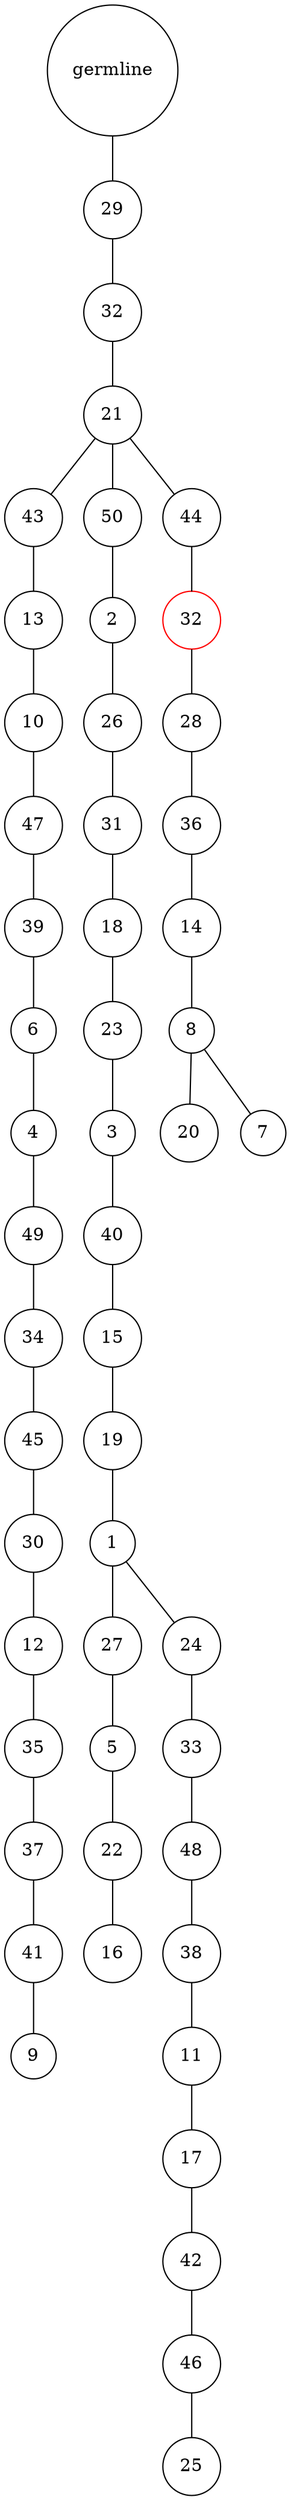 graph {
	rankdir=UD;
	splines=line;
	node [shape=circle]
	"0x7fe92c694610" [label="germline"];
	"0x7fe92c694640" [label="29"];
	"0x7fe92c694610" -- "0x7fe92c694640" ;
	"0x7fe92c694670" [label="32"];
	"0x7fe92c694640" -- "0x7fe92c694670" ;
	"0x7fe92c6946a0" [label="21"];
	"0x7fe92c694670" -- "0x7fe92c6946a0" ;
	"0x7fe92c6946d0" [label="43"];
	"0x7fe92c6946a0" -- "0x7fe92c6946d0" ;
	"0x7fe92c694700" [label="13"];
	"0x7fe92c6946d0" -- "0x7fe92c694700" ;
	"0x7fe92c694730" [label="10"];
	"0x7fe92c694700" -- "0x7fe92c694730" ;
	"0x7fe92c694760" [label="47"];
	"0x7fe92c694730" -- "0x7fe92c694760" ;
	"0x7fe92c694790" [label="39"];
	"0x7fe92c694760" -- "0x7fe92c694790" ;
	"0x7fe92c6947c0" [label="6"];
	"0x7fe92c694790" -- "0x7fe92c6947c0" ;
	"0x7fe92c6947f0" [label="4"];
	"0x7fe92c6947c0" -- "0x7fe92c6947f0" ;
	"0x7fe92c694820" [label="49"];
	"0x7fe92c6947f0" -- "0x7fe92c694820" ;
	"0x7fe92c694850" [label="34"];
	"0x7fe92c694820" -- "0x7fe92c694850" ;
	"0x7fe92c694880" [label="45"];
	"0x7fe92c694850" -- "0x7fe92c694880" ;
	"0x7fe92c6948b0" [label="30"];
	"0x7fe92c694880" -- "0x7fe92c6948b0" ;
	"0x7fe92c6948e0" [label="12"];
	"0x7fe92c6948b0" -- "0x7fe92c6948e0" ;
	"0x7fe92c694910" [label="35"];
	"0x7fe92c6948e0" -- "0x7fe92c694910" ;
	"0x7fe92c694940" [label="37"];
	"0x7fe92c694910" -- "0x7fe92c694940" ;
	"0x7fe92c694970" [label="41"];
	"0x7fe92c694940" -- "0x7fe92c694970" ;
	"0x7fe92c6949a0" [label="9"];
	"0x7fe92c694970" -- "0x7fe92c6949a0" ;
	"0x7fe92c6949d0" [label="50"];
	"0x7fe92c6946a0" -- "0x7fe92c6949d0" ;
	"0x7fe92c694a00" [label="2"];
	"0x7fe92c6949d0" -- "0x7fe92c694a00" ;
	"0x7fe92c694a30" [label="26"];
	"0x7fe92c694a00" -- "0x7fe92c694a30" ;
	"0x7fe92c694a60" [label="31"];
	"0x7fe92c694a30" -- "0x7fe92c694a60" ;
	"0x7fe92c694a90" [label="18"];
	"0x7fe92c694a60" -- "0x7fe92c694a90" ;
	"0x7fe92c694ac0" [label="23"];
	"0x7fe92c694a90" -- "0x7fe92c694ac0" ;
	"0x7fe92c694af0" [label="3"];
	"0x7fe92c694ac0" -- "0x7fe92c694af0" ;
	"0x7fe92c694b20" [label="40"];
	"0x7fe92c694af0" -- "0x7fe92c694b20" ;
	"0x7fe92c694b50" [label="15"];
	"0x7fe92c694b20" -- "0x7fe92c694b50" ;
	"0x7fe92c694b80" [label="19"];
	"0x7fe92c694b50" -- "0x7fe92c694b80" ;
	"0x7fe92c694bb0" [label="1"];
	"0x7fe92c694b80" -- "0x7fe92c694bb0" ;
	"0x7fe92c694be0" [label="27"];
	"0x7fe92c694bb0" -- "0x7fe92c694be0" ;
	"0x7fe92c694c10" [label="5"];
	"0x7fe92c694be0" -- "0x7fe92c694c10" ;
	"0x7fe92c694c40" [label="22"];
	"0x7fe92c694c10" -- "0x7fe92c694c40" ;
	"0x7fe92c694c70" [label="16"];
	"0x7fe92c694c40" -- "0x7fe92c694c70" ;
	"0x7fe92c694ca0" [label="24"];
	"0x7fe92c694bb0" -- "0x7fe92c694ca0" ;
	"0x7fe92c694cd0" [label="33"];
	"0x7fe92c694ca0" -- "0x7fe92c694cd0" ;
	"0x7fe92c694d00" [label="48"];
	"0x7fe92c694cd0" -- "0x7fe92c694d00" ;
	"0x7fe92c694d30" [label="38"];
	"0x7fe92c694d00" -- "0x7fe92c694d30" ;
	"0x7fe92c694d60" [label="11"];
	"0x7fe92c694d30" -- "0x7fe92c694d60" ;
	"0x7fe92c694d90" [label="17"];
	"0x7fe92c694d60" -- "0x7fe92c694d90" ;
	"0x7fe92c694dc0" [label="42"];
	"0x7fe92c694d90" -- "0x7fe92c694dc0" ;
	"0x7fe92c694df0" [label="46"];
	"0x7fe92c694dc0" -- "0x7fe92c694df0" ;
	"0x7fe92c694e20" [label="25"];
	"0x7fe92c694df0" -- "0x7fe92c694e20" ;
	"0x7fe92c694e50" [label="44"];
	"0x7fe92c6946a0" -- "0x7fe92c694e50" ;
	"0x7fe92c694e80" [label="32",color="red"];
	"0x7fe92c694e50" -- "0x7fe92c694e80" ;
	"0x7fe92c694eb0" [label="28"];
	"0x7fe92c694e80" -- "0x7fe92c694eb0" ;
	"0x7fe92c694ee0" [label="36"];
	"0x7fe92c694eb0" -- "0x7fe92c694ee0" ;
	"0x7fe92c694f10" [label="14"];
	"0x7fe92c694ee0" -- "0x7fe92c694f10" ;
	"0x7fe92c694f40" [label="8"];
	"0x7fe92c694f10" -- "0x7fe92c694f40" ;
	"0x7fe92c694f70" [label="20"];
	"0x7fe92c694f40" -- "0x7fe92c694f70" ;
	"0x7fe92c694fa0" [label="7"];
	"0x7fe92c694f40" -- "0x7fe92c694fa0" ;
}
